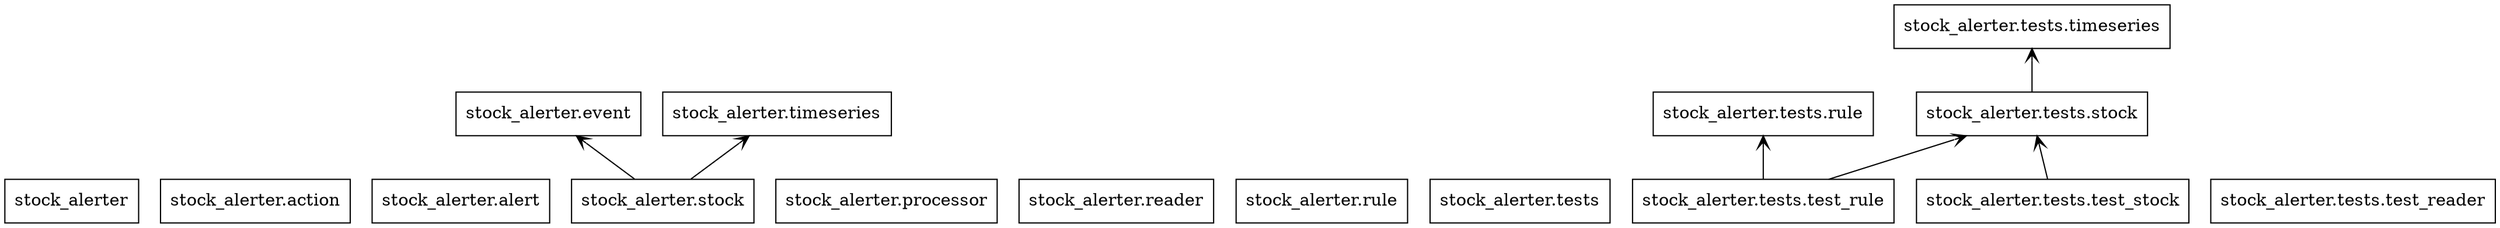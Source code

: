 digraph "packages_No_Name" {
charset="utf-8"
rankdir=BT
"0" [label="stock_alerter", shape="box"];
"1" [label="stock_alerter.action", shape="box"];
"2" [label="stock_alerter.alert", shape="box"];
"3" [label="stock_alerter.event", shape="box"];
"4" [label="stock_alerter.processor", shape="box"];
"5" [label="stock_alerter.reader", shape="box"];
"6" [label="stock_alerter.rule", shape="box"];
"7" [label="stock_alerter.stock", shape="box"];
"8" [label="stock_alerter.tests", shape="box"];
"9" [label="stock_alerter.tests.rule", shape="box"];
"10" [label="stock_alerter.tests.stock", shape="box"];
"11" [label="stock_alerter.tests.test_reader", shape="box"];
"12" [label="stock_alerter.tests.test_rule", shape="box"];
"13" [label="stock_alerter.tests.test_stock", shape="box"];
"14" [label="stock_alerter.tests.timeseries", shape="box"];
"15" [label="stock_alerter.timeseries", shape="box"];
"7" -> "3" [arrowhead="open", arrowtail="none"];
"7" -> "15" [arrowhead="open", arrowtail="none"];
"10" -> "14" [arrowhead="open", arrowtail="none"];
"12" -> "9" [arrowhead="open", arrowtail="none"];
"12" -> "10" [arrowhead="open", arrowtail="none"];
"13" -> "10" [arrowhead="open", arrowtail="none"];
}
